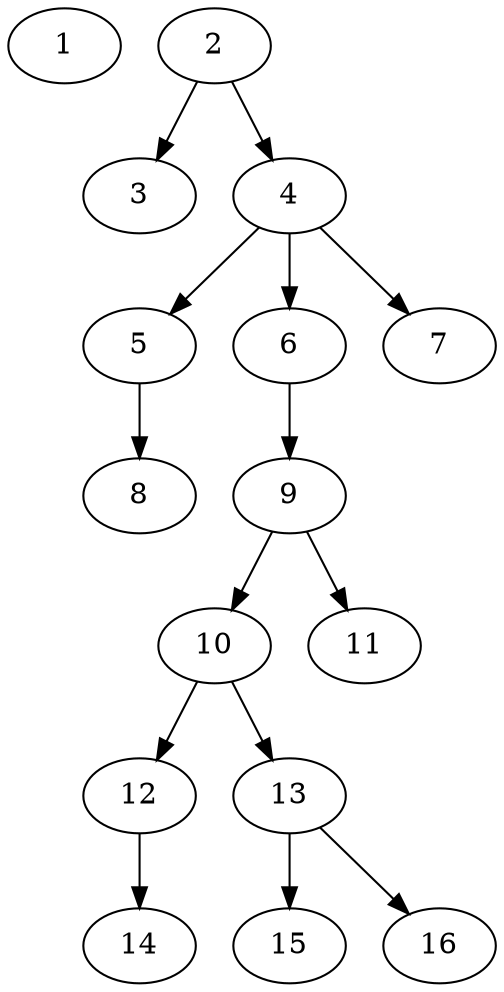 // DAG (tier=1-easy, mode=data, n=16, ccr=0.313, fat=0.472, density=0.252, regular=0.747, jump=0.041, mindata=1048576, maxdata=8388608)
// DAG automatically generated by daggen at Sun Aug 24 16:33:33 2025
// /home/ermia/Project/Environments/daggen/bin/daggen --dot --ccr 0.313 --fat 0.472 --regular 0.747 --density 0.252 --jump 0.041 --mindata 1048576 --maxdata 8388608 -n 16 
digraph G {
  1 [size="3623878656000000000", alpha="0.01", expect_size="1811939328000000000"]
  2 [size="6679534214223103", alpha="0.09", expect_size="3339767107111551"]
  2 -> 3 [size ="491435828707328"]
  2 -> 4 [size ="491435828707328"]
  3 [size="143897988846534688", alpha="0.07", expect_size="71948994423267344"]
  4 [size="6118328563927898", alpha="0.12", expect_size="3059164281963949"]
  4 -> 5 [size ="233683835420672"]
  4 -> 6 [size ="233683835420672"]
  4 -> 7 [size ="233683835420672"]
  5 [size="582976398415089369088", alpha="0.19", expect_size="291488199207544684544"]
  5 -> 8 [size ="558286726234112"]
  6 [size="613848553145650", alpha="0.16", expect_size="306924276572825"]
  6 -> 9 [size ="23115648204800"]
  7 [size="241925483464228864000", alpha="0.14", expect_size="120962741732114432000"]
  8 [size="35372425179822748", alpha="0.05", expect_size="17686212589911374"]
  9 [size="156620105342366253056", alpha="0.10", expect_size="78310052671183126528"]
  9 -> 10 [size ="232445777543168"]
  9 -> 11 [size ="232445777543168"]
  10 [size="5570258475835830", alpha="0.19", expect_size="2785129237917915"]
  10 -> 12 [size ="306942530551808"]
  10 -> 13 [size ="306942530551808"]
  11 [size="505246933530284392448", alpha="0.11", expect_size="252623466765142196224"]
  12 [size="5086191684951303", alpha="0.08", expect_size="2543095842475651"]
  12 -> 14 [size ="134956940525568"]
  13 [size="1492715682644268", alpha="0.04", expect_size="746357841322134"]
  13 -> 15 [size ="24557826080768"]
  13 -> 16 [size ="24557826080768"]
  14 [size="197059516290916832", alpha="0.20", expect_size="98529758145458416"]
  15 [size="385279125403083997184", alpha="0.00", expect_size="192639562701541998592"]
  16 [size="15822156773649084", alpha="0.12", expect_size="7911078386824542"]
}